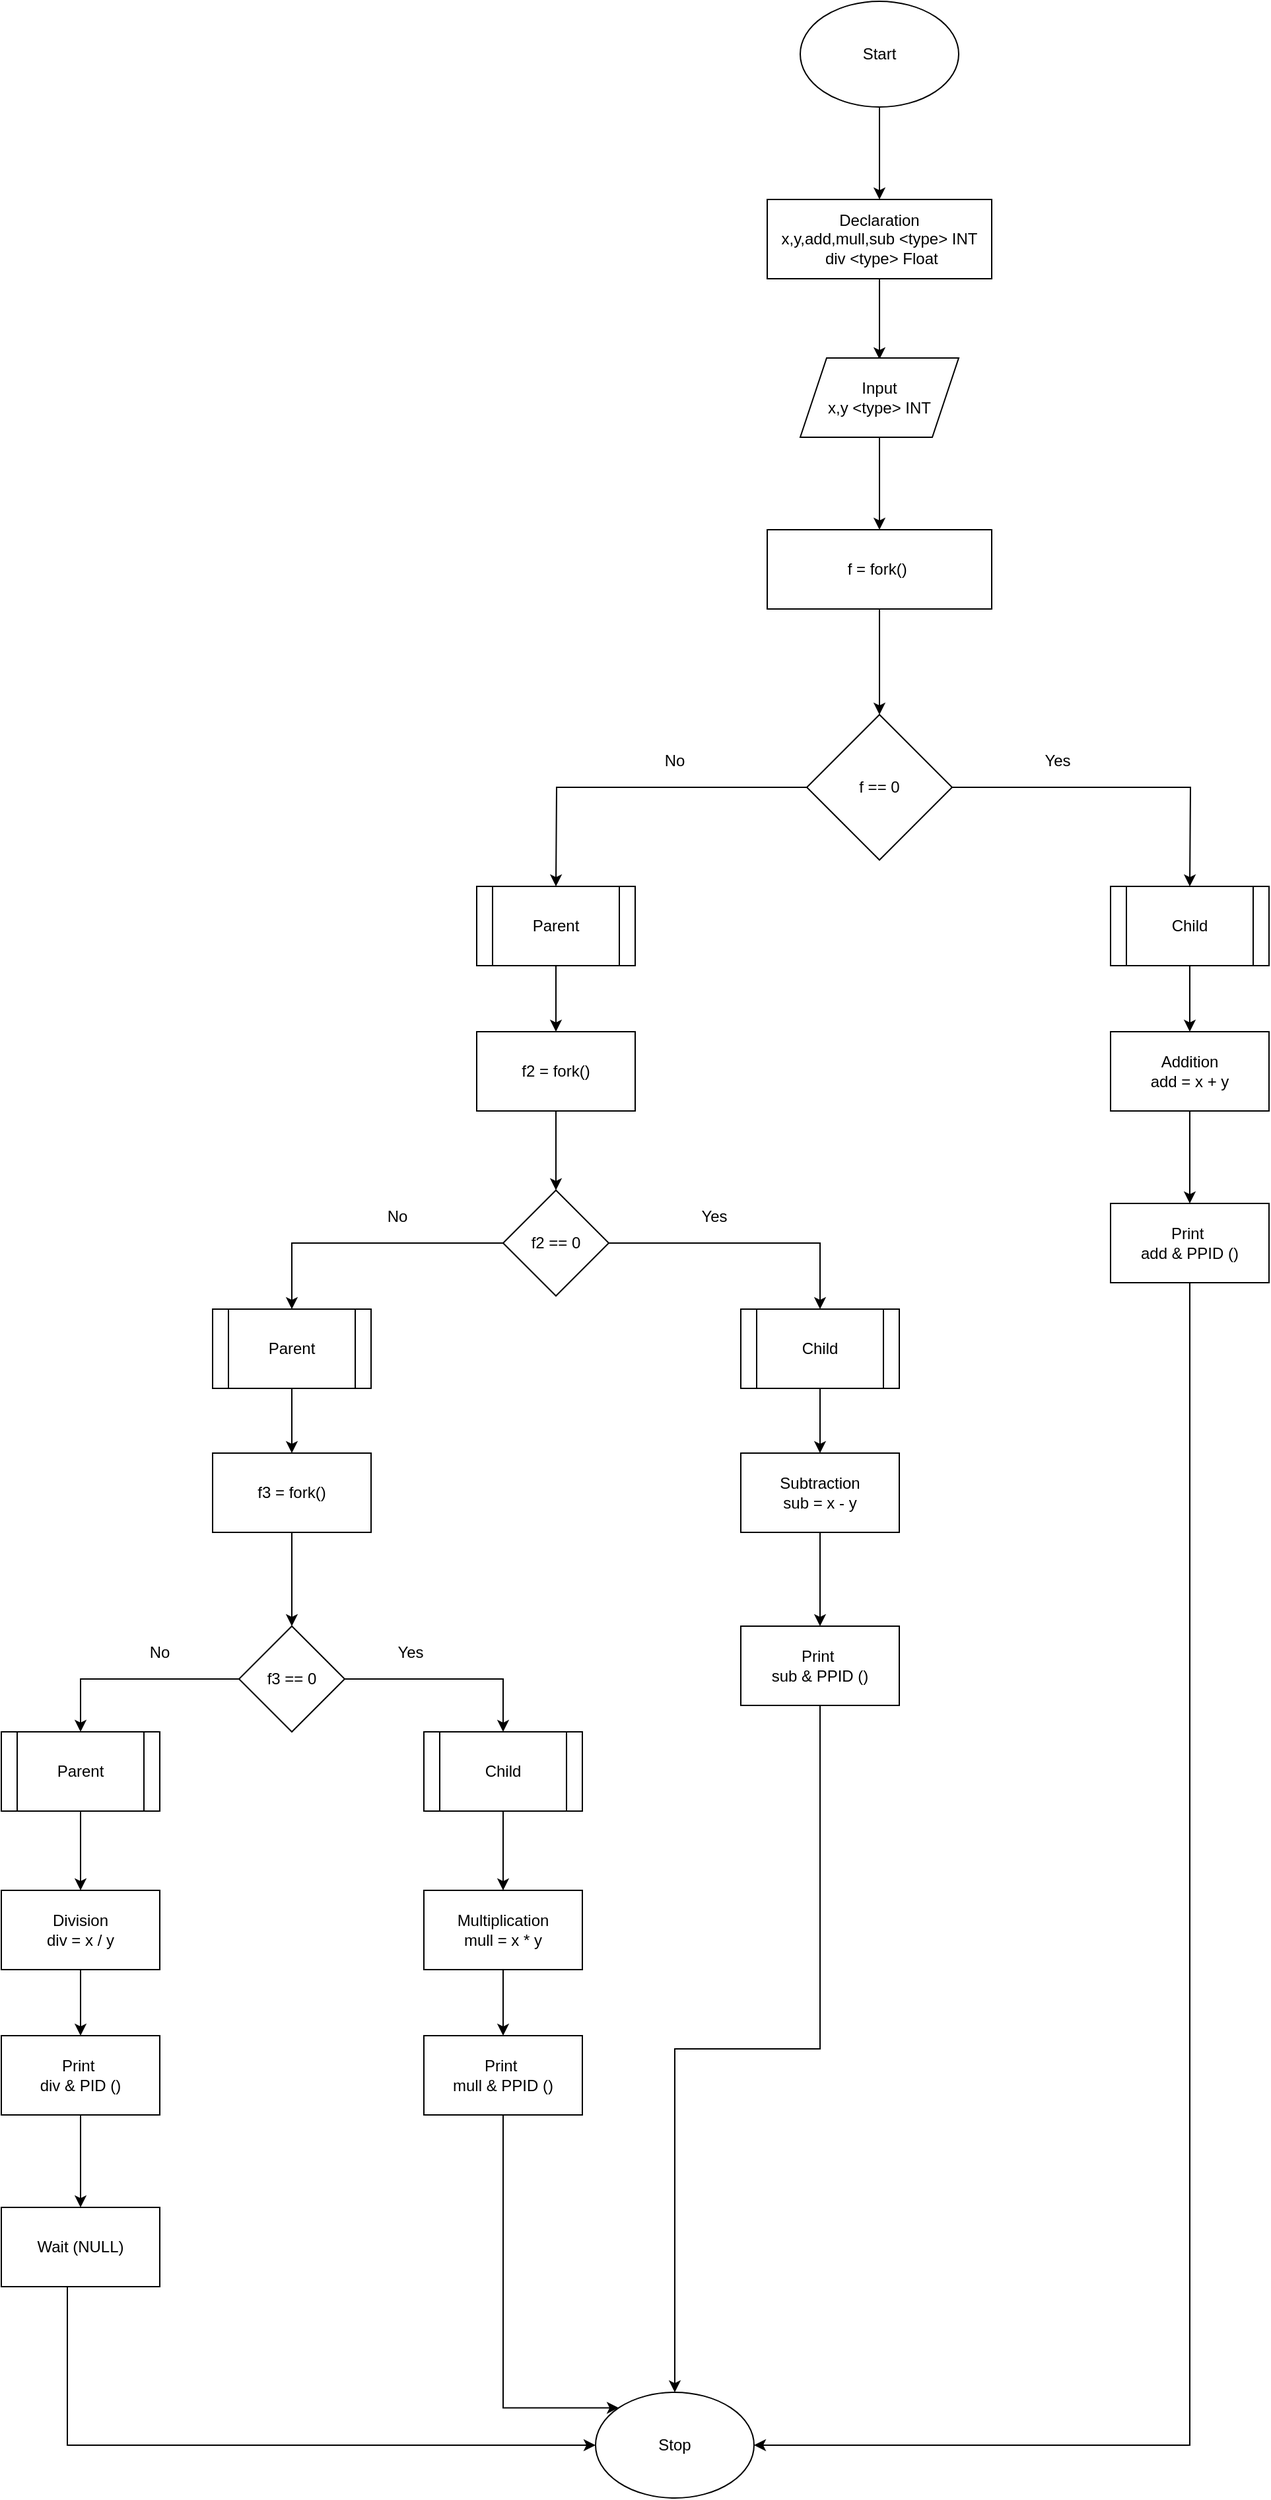 <mxfile version="13.7.9" type="device"><diagram id="WjIsD04Xhq7kzrROWLqB" name="Page-1"><mxGraphModel dx="2670" dy="1275" grid="1" gridSize="10" guides="1" tooltips="1" connect="1" arrows="1" fold="1" page="1" pageScale="1" pageWidth="827" pageHeight="1169" math="0" shadow="0"><root><mxCell id="0"/><mxCell id="1" parent="0"/><mxCell id="oSR8NCVIoI4PItPL0OAe-3" style="edgeStyle=orthogonalEdgeStyle;rounded=0;orthogonalLoop=1;jettySize=auto;html=1;entryX=0.5;entryY=0;entryDx=0;entryDy=0;" edge="1" parent="1" source="oSR8NCVIoI4PItPL0OAe-1" target="oSR8NCVIoI4PItPL0OAe-2"><mxGeometry relative="1" as="geometry"/></mxCell><mxCell id="oSR8NCVIoI4PItPL0OAe-1" value="Start" style="ellipse;whiteSpace=wrap;html=1;" vertex="1" parent="1"><mxGeometry x="365" y="10" width="120" height="80" as="geometry"/></mxCell><mxCell id="oSR8NCVIoI4PItPL0OAe-5" style="edgeStyle=orthogonalEdgeStyle;rounded=0;orthogonalLoop=1;jettySize=auto;html=1;" edge="1" parent="1" source="oSR8NCVIoI4PItPL0OAe-2"><mxGeometry relative="1" as="geometry"><mxPoint x="425" y="281" as="targetPoint"/></mxGeometry></mxCell><mxCell id="oSR8NCVIoI4PItPL0OAe-2" value="Declaration&lt;br&gt;x,y,add,mull,sub &amp;lt;type&amp;gt; INT&lt;br&gt;&amp;nbsp;div &amp;lt;type&amp;gt; Float" style="rounded=0;whiteSpace=wrap;html=1;" vertex="1" parent="1"><mxGeometry x="340" y="160" width="170" height="60" as="geometry"/></mxCell><mxCell id="oSR8NCVIoI4PItPL0OAe-19" style="edgeStyle=orthogonalEdgeStyle;rounded=0;orthogonalLoop=1;jettySize=auto;html=1;entryX=0.5;entryY=0;entryDx=0;entryDy=0;" edge="1" parent="1" source="oSR8NCVIoI4PItPL0OAe-8"><mxGeometry relative="1" as="geometry"><mxPoint x="660" y="680" as="targetPoint"/></mxGeometry></mxCell><mxCell id="oSR8NCVIoI4PItPL0OAe-20" style="edgeStyle=orthogonalEdgeStyle;rounded=0;orthogonalLoop=1;jettySize=auto;html=1;entryX=0.5;entryY=0;entryDx=0;entryDy=0;" edge="1" parent="1" source="oSR8NCVIoI4PItPL0OAe-8"><mxGeometry relative="1" as="geometry"><mxPoint x="180" y="680" as="targetPoint"/></mxGeometry></mxCell><mxCell id="oSR8NCVIoI4PItPL0OAe-8" value="f == 0" style="rhombus;whiteSpace=wrap;html=1;" vertex="1" parent="1"><mxGeometry x="370" y="550" width="110" height="110" as="geometry"/></mxCell><mxCell id="oSR8NCVIoI4PItPL0OAe-14" style="edgeStyle=orthogonalEdgeStyle;rounded=0;orthogonalLoop=1;jettySize=auto;html=1;" edge="1" parent="1"><mxGeometry relative="1" as="geometry"><mxPoint x="425" y="410" as="targetPoint"/><mxPoint x="425" y="340" as="sourcePoint"/></mxGeometry></mxCell><mxCell id="oSR8NCVIoI4PItPL0OAe-16" style="edgeStyle=orthogonalEdgeStyle;rounded=0;orthogonalLoop=1;jettySize=auto;html=1;" edge="1" parent="1" source="oSR8NCVIoI4PItPL0OAe-15"><mxGeometry relative="1" as="geometry"><mxPoint x="425" y="550" as="targetPoint"/></mxGeometry></mxCell><mxCell id="oSR8NCVIoI4PItPL0OAe-15" value="f = fork()&amp;nbsp;" style="rounded=0;whiteSpace=wrap;html=1;" vertex="1" parent="1"><mxGeometry x="340" y="410" width="170" height="60" as="geometry"/></mxCell><mxCell id="oSR8NCVIoI4PItPL0OAe-21" value="Yes" style="text;html=1;strokeColor=none;fillColor=none;align=center;verticalAlign=middle;whiteSpace=wrap;rounded=0;" vertex="1" parent="1"><mxGeometry x="540" y="575" width="40" height="20" as="geometry"/></mxCell><mxCell id="oSR8NCVIoI4PItPL0OAe-22" value="No" style="text;html=1;strokeColor=none;fillColor=none;align=center;verticalAlign=middle;whiteSpace=wrap;rounded=0;" vertex="1" parent="1"><mxGeometry x="250" y="575" width="40" height="20" as="geometry"/></mxCell><mxCell id="oSR8NCVIoI4PItPL0OAe-30" style="edgeStyle=orthogonalEdgeStyle;rounded=0;orthogonalLoop=1;jettySize=auto;html=1;" edge="1" parent="1" source="oSR8NCVIoI4PItPL0OAe-23" target="oSR8NCVIoI4PItPL0OAe-29"><mxGeometry relative="1" as="geometry"/></mxCell><mxCell id="oSR8NCVIoI4PItPL0OAe-23" value="Child" style="shape=process;whiteSpace=wrap;html=1;backgroundOutline=1;" vertex="1" parent="1"><mxGeometry x="600" y="680" width="120" height="60" as="geometry"/></mxCell><mxCell id="oSR8NCVIoI4PItPL0OAe-28" style="edgeStyle=orthogonalEdgeStyle;rounded=0;orthogonalLoop=1;jettySize=auto;html=1;entryX=0.5;entryY=0;entryDx=0;entryDy=0;" edge="1" parent="1" source="oSR8NCVIoI4PItPL0OAe-25" target="oSR8NCVIoI4PItPL0OAe-27"><mxGeometry relative="1" as="geometry"/></mxCell><mxCell id="oSR8NCVIoI4PItPL0OAe-25" value="Parent" style="shape=process;whiteSpace=wrap;html=1;backgroundOutline=1;" vertex="1" parent="1"><mxGeometry x="120" y="680" width="120" height="60" as="geometry"/></mxCell><mxCell id="oSR8NCVIoI4PItPL0OAe-26" value="&lt;span&gt;Input&lt;/span&gt;&lt;br&gt;&lt;span&gt;x,y &amp;lt;type&amp;gt; INT&lt;/span&gt;" style="shape=parallelogram;perimeter=parallelogramPerimeter;whiteSpace=wrap;html=1;fixedSize=1;" vertex="1" parent="1"><mxGeometry x="365" y="280" width="120" height="60" as="geometry"/></mxCell><mxCell id="oSR8NCVIoI4PItPL0OAe-32" style="edgeStyle=orthogonalEdgeStyle;rounded=0;orthogonalLoop=1;jettySize=auto;html=1;entryX=0.5;entryY=0;entryDx=0;entryDy=0;" edge="1" parent="1" source="oSR8NCVIoI4PItPL0OAe-27" target="oSR8NCVIoI4PItPL0OAe-31"><mxGeometry relative="1" as="geometry"/></mxCell><mxCell id="oSR8NCVIoI4PItPL0OAe-27" value="f2 = fork()" style="rounded=0;whiteSpace=wrap;html=1;" vertex="1" parent="1"><mxGeometry x="120" y="790" width="120" height="60" as="geometry"/></mxCell><mxCell id="oSR8NCVIoI4PItPL0OAe-72" style="edgeStyle=orthogonalEdgeStyle;rounded=0;orthogonalLoop=1;jettySize=auto;html=1;entryX=0.5;entryY=0;entryDx=0;entryDy=0;" edge="1" parent="1" source="oSR8NCVIoI4PItPL0OAe-29" target="oSR8NCVIoI4PItPL0OAe-71"><mxGeometry relative="1" as="geometry"/></mxCell><mxCell id="oSR8NCVIoI4PItPL0OAe-29" value="Addition&lt;br&gt;add = x + y" style="rounded=0;whiteSpace=wrap;html=1;" vertex="1" parent="1"><mxGeometry x="600" y="790" width="120" height="60" as="geometry"/></mxCell><mxCell id="oSR8NCVIoI4PItPL0OAe-37" style="edgeStyle=orthogonalEdgeStyle;rounded=0;orthogonalLoop=1;jettySize=auto;html=1;" edge="1" parent="1" source="oSR8NCVIoI4PItPL0OAe-31" target="oSR8NCVIoI4PItPL0OAe-36"><mxGeometry relative="1" as="geometry"/></mxCell><mxCell id="oSR8NCVIoI4PItPL0OAe-38" style="edgeStyle=orthogonalEdgeStyle;rounded=0;orthogonalLoop=1;jettySize=auto;html=1;" edge="1" parent="1" source="oSR8NCVIoI4PItPL0OAe-31" target="oSR8NCVIoI4PItPL0OAe-35"><mxGeometry relative="1" as="geometry"/></mxCell><mxCell id="oSR8NCVIoI4PItPL0OAe-31" value="f2 == 0" style="rhombus;whiteSpace=wrap;html=1;" vertex="1" parent="1"><mxGeometry x="140" y="910" width="80" height="80" as="geometry"/></mxCell><mxCell id="oSR8NCVIoI4PItPL0OAe-43" style="edgeStyle=orthogonalEdgeStyle;rounded=0;orthogonalLoop=1;jettySize=auto;html=1;entryX=0.5;entryY=0;entryDx=0;entryDy=0;" edge="1" parent="1" source="oSR8NCVIoI4PItPL0OAe-35" target="oSR8NCVIoI4PItPL0OAe-44"><mxGeometry relative="1" as="geometry"><mxPoint x="-20" y="1130" as="targetPoint"/></mxGeometry></mxCell><mxCell id="oSR8NCVIoI4PItPL0OAe-35" value="Parent" style="shape=process;whiteSpace=wrap;html=1;backgroundOutline=1;" vertex="1" parent="1"><mxGeometry x="-80" y="1000" width="120" height="60" as="geometry"/></mxCell><mxCell id="oSR8NCVIoI4PItPL0OAe-40" style="edgeStyle=orthogonalEdgeStyle;rounded=0;orthogonalLoop=1;jettySize=auto;html=1;" edge="1" parent="1" source="oSR8NCVIoI4PItPL0OAe-36" target="oSR8NCVIoI4PItPL0OAe-39"><mxGeometry relative="1" as="geometry"/></mxCell><mxCell id="oSR8NCVIoI4PItPL0OAe-36" value="Child" style="shape=process;whiteSpace=wrap;html=1;backgroundOutline=1;" vertex="1" parent="1"><mxGeometry x="320" y="1000" width="120" height="60" as="geometry"/></mxCell><mxCell id="oSR8NCVIoI4PItPL0OAe-70" style="edgeStyle=orthogonalEdgeStyle;rounded=0;orthogonalLoop=1;jettySize=auto;html=1;entryX=0.5;entryY=0;entryDx=0;entryDy=0;" edge="1" parent="1" source="oSR8NCVIoI4PItPL0OAe-39" target="oSR8NCVIoI4PItPL0OAe-69"><mxGeometry relative="1" as="geometry"/></mxCell><mxCell id="oSR8NCVIoI4PItPL0OAe-39" value="Subtraction&lt;br&gt;sub = x - y" style="rounded=0;whiteSpace=wrap;html=1;" vertex="1" parent="1"><mxGeometry x="320" y="1109" width="120" height="60" as="geometry"/></mxCell><mxCell id="oSR8NCVIoI4PItPL0OAe-47" style="edgeStyle=orthogonalEdgeStyle;rounded=0;orthogonalLoop=1;jettySize=auto;html=1;" edge="1" parent="1" source="oSR8NCVIoI4PItPL0OAe-44" target="oSR8NCVIoI4PItPL0OAe-46"><mxGeometry relative="1" as="geometry"/></mxCell><mxCell id="oSR8NCVIoI4PItPL0OAe-44" value="f3 = fork()" style="rounded=0;whiteSpace=wrap;html=1;" vertex="1" parent="1"><mxGeometry x="-80" y="1109" width="120" height="60" as="geometry"/></mxCell><mxCell id="oSR8NCVIoI4PItPL0OAe-50" style="edgeStyle=orthogonalEdgeStyle;rounded=0;orthogonalLoop=1;jettySize=auto;html=1;entryX=0.5;entryY=0;entryDx=0;entryDy=0;" edge="1" parent="1" source="oSR8NCVIoI4PItPL0OAe-46" target="oSR8NCVIoI4PItPL0OAe-49"><mxGeometry relative="1" as="geometry"/></mxCell><mxCell id="oSR8NCVIoI4PItPL0OAe-51" style="edgeStyle=orthogonalEdgeStyle;rounded=0;orthogonalLoop=1;jettySize=auto;html=1;entryX=0.5;entryY=0;entryDx=0;entryDy=0;" edge="1" parent="1" source="oSR8NCVIoI4PItPL0OAe-46" target="oSR8NCVIoI4PItPL0OAe-48"><mxGeometry relative="1" as="geometry"/></mxCell><mxCell id="oSR8NCVIoI4PItPL0OAe-46" value="f3 == 0" style="rhombus;whiteSpace=wrap;html=1;" vertex="1" parent="1"><mxGeometry x="-60" y="1240" width="80" height="80" as="geometry"/></mxCell><mxCell id="oSR8NCVIoI4PItPL0OAe-59" style="edgeStyle=orthogonalEdgeStyle;rounded=0;orthogonalLoop=1;jettySize=auto;html=1;" edge="1" parent="1" source="oSR8NCVIoI4PItPL0OAe-48" target="oSR8NCVIoI4PItPL0OAe-58"><mxGeometry relative="1" as="geometry"/></mxCell><mxCell id="oSR8NCVIoI4PItPL0OAe-48" value="Parent" style="shape=process;whiteSpace=wrap;html=1;backgroundOutline=1;" vertex="1" parent="1"><mxGeometry x="-240" y="1320" width="120" height="60" as="geometry"/></mxCell><mxCell id="oSR8NCVIoI4PItPL0OAe-53" style="edgeStyle=orthogonalEdgeStyle;rounded=0;orthogonalLoop=1;jettySize=auto;html=1;entryX=0.5;entryY=0;entryDx=0;entryDy=0;" edge="1" parent="1" source="oSR8NCVIoI4PItPL0OAe-49" target="oSR8NCVIoI4PItPL0OAe-52"><mxGeometry relative="1" as="geometry"/></mxCell><mxCell id="oSR8NCVIoI4PItPL0OAe-49" value="Child" style="shape=process;whiteSpace=wrap;html=1;backgroundOutline=1;" vertex="1" parent="1"><mxGeometry x="80" y="1320" width="120" height="60" as="geometry"/></mxCell><mxCell id="oSR8NCVIoI4PItPL0OAe-65" style="edgeStyle=orthogonalEdgeStyle;rounded=0;orthogonalLoop=1;jettySize=auto;html=1;entryX=0.5;entryY=0;entryDx=0;entryDy=0;" edge="1" parent="1" source="oSR8NCVIoI4PItPL0OAe-52" target="oSR8NCVIoI4PItPL0OAe-64"><mxGeometry relative="1" as="geometry"/></mxCell><mxCell id="oSR8NCVIoI4PItPL0OAe-52" value="Multiplication&lt;br&gt;mull = x * y" style="rounded=0;whiteSpace=wrap;html=1;" vertex="1" parent="1"><mxGeometry x="80" y="1440" width="120" height="60" as="geometry"/></mxCell><mxCell id="oSR8NCVIoI4PItPL0OAe-54" value="No" style="text;html=1;strokeColor=none;fillColor=none;align=center;verticalAlign=middle;whiteSpace=wrap;rounded=0;" vertex="1" parent="1"><mxGeometry x="40" y="920" width="40" height="20" as="geometry"/></mxCell><mxCell id="oSR8NCVIoI4PItPL0OAe-55" value="Yes" style="text;html=1;strokeColor=none;fillColor=none;align=center;verticalAlign=middle;whiteSpace=wrap;rounded=0;" vertex="1" parent="1"><mxGeometry x="280" y="920" width="40" height="20" as="geometry"/></mxCell><mxCell id="oSR8NCVIoI4PItPL0OAe-56" value="Yes" style="text;html=1;strokeColor=none;fillColor=none;align=center;verticalAlign=middle;whiteSpace=wrap;rounded=0;" vertex="1" parent="1"><mxGeometry x="50" y="1250" width="40" height="20" as="geometry"/></mxCell><mxCell id="oSR8NCVIoI4PItPL0OAe-57" value="No" style="text;html=1;strokeColor=none;fillColor=none;align=center;verticalAlign=middle;whiteSpace=wrap;rounded=0;" vertex="1" parent="1"><mxGeometry x="-140" y="1250" width="40" height="20" as="geometry"/></mxCell><mxCell id="oSR8NCVIoI4PItPL0OAe-61" style="edgeStyle=orthogonalEdgeStyle;rounded=0;orthogonalLoop=1;jettySize=auto;html=1;" edge="1" parent="1" source="oSR8NCVIoI4PItPL0OAe-58"><mxGeometry relative="1" as="geometry"><mxPoint x="-180" y="1550" as="targetPoint"/></mxGeometry></mxCell><mxCell id="oSR8NCVIoI4PItPL0OAe-58" value="Division&lt;br&gt;div = x / y" style="rounded=0;whiteSpace=wrap;html=1;" vertex="1" parent="1"><mxGeometry x="-240" y="1440" width="120" height="60" as="geometry"/></mxCell><mxCell id="oSR8NCVIoI4PItPL0OAe-75" style="edgeStyle=orthogonalEdgeStyle;rounded=0;orthogonalLoop=1;jettySize=auto;html=1;entryX=0;entryY=0;entryDx=0;entryDy=0;" edge="1" parent="1" source="oSR8NCVIoI4PItPL0OAe-64" target="oSR8NCVIoI4PItPL0OAe-73"><mxGeometry relative="1" as="geometry"><Array as="points"><mxPoint x="140" y="1832"/></Array></mxGeometry></mxCell><mxCell id="oSR8NCVIoI4PItPL0OAe-64" value="Print&amp;nbsp;&lt;br&gt;mull &amp;amp; PPID ()" style="rounded=0;whiteSpace=wrap;html=1;" vertex="1" parent="1"><mxGeometry x="80" y="1550" width="120" height="60" as="geometry"/></mxCell><mxCell id="oSR8NCVIoI4PItPL0OAe-74" style="edgeStyle=orthogonalEdgeStyle;rounded=0;orthogonalLoop=1;jettySize=auto;html=1;entryX=0;entryY=0.5;entryDx=0;entryDy=0;" edge="1" parent="1" source="oSR8NCVIoI4PItPL0OAe-66" target="oSR8NCVIoI4PItPL0OAe-73"><mxGeometry relative="1" as="geometry"><Array as="points"><mxPoint x="-190" y="1860"/></Array></mxGeometry></mxCell><mxCell id="oSR8NCVIoI4PItPL0OAe-66" value="Wait (NULL)" style="rounded=0;whiteSpace=wrap;html=1;" vertex="1" parent="1"><mxGeometry x="-240" y="1680" width="120" height="60" as="geometry"/></mxCell><mxCell id="oSR8NCVIoI4PItPL0OAe-68" style="edgeStyle=orthogonalEdgeStyle;rounded=0;orthogonalLoop=1;jettySize=auto;html=1;" edge="1" parent="1" source="oSR8NCVIoI4PItPL0OAe-67" target="oSR8NCVIoI4PItPL0OAe-66"><mxGeometry relative="1" as="geometry"/></mxCell><mxCell id="oSR8NCVIoI4PItPL0OAe-67" value="Print&amp;nbsp;&lt;br&gt;div &amp;amp; PID ()" style="rounded=0;whiteSpace=wrap;html=1;" vertex="1" parent="1"><mxGeometry x="-240" y="1550" width="120" height="60" as="geometry"/></mxCell><mxCell id="oSR8NCVIoI4PItPL0OAe-76" style="edgeStyle=orthogonalEdgeStyle;rounded=0;orthogonalLoop=1;jettySize=auto;html=1;" edge="1" parent="1" source="oSR8NCVIoI4PItPL0OAe-69" target="oSR8NCVIoI4PItPL0OAe-73"><mxGeometry relative="1" as="geometry"/></mxCell><mxCell id="oSR8NCVIoI4PItPL0OAe-69" value="Print&amp;nbsp;&lt;br&gt;sub &amp;amp; PPID ()" style="rounded=0;whiteSpace=wrap;html=1;" vertex="1" parent="1"><mxGeometry x="320" y="1240" width="120" height="60" as="geometry"/></mxCell><mxCell id="oSR8NCVIoI4PItPL0OAe-77" style="edgeStyle=orthogonalEdgeStyle;rounded=0;orthogonalLoop=1;jettySize=auto;html=1;entryX=1;entryY=0.5;entryDx=0;entryDy=0;" edge="1" parent="1" source="oSR8NCVIoI4PItPL0OAe-71" target="oSR8NCVIoI4PItPL0OAe-73"><mxGeometry relative="1" as="geometry"><Array as="points"><mxPoint x="660" y="1860"/></Array></mxGeometry></mxCell><mxCell id="oSR8NCVIoI4PItPL0OAe-71" value="Print&amp;nbsp;&lt;br&gt;add &amp;amp; PPID ()" style="rounded=0;whiteSpace=wrap;html=1;" vertex="1" parent="1"><mxGeometry x="600" y="920" width="120" height="60" as="geometry"/></mxCell><mxCell id="oSR8NCVIoI4PItPL0OAe-73" value="Stop" style="ellipse;whiteSpace=wrap;html=1;" vertex="1" parent="1"><mxGeometry x="210" y="1820" width="120" height="80" as="geometry"/></mxCell></root></mxGraphModel></diagram></mxfile>